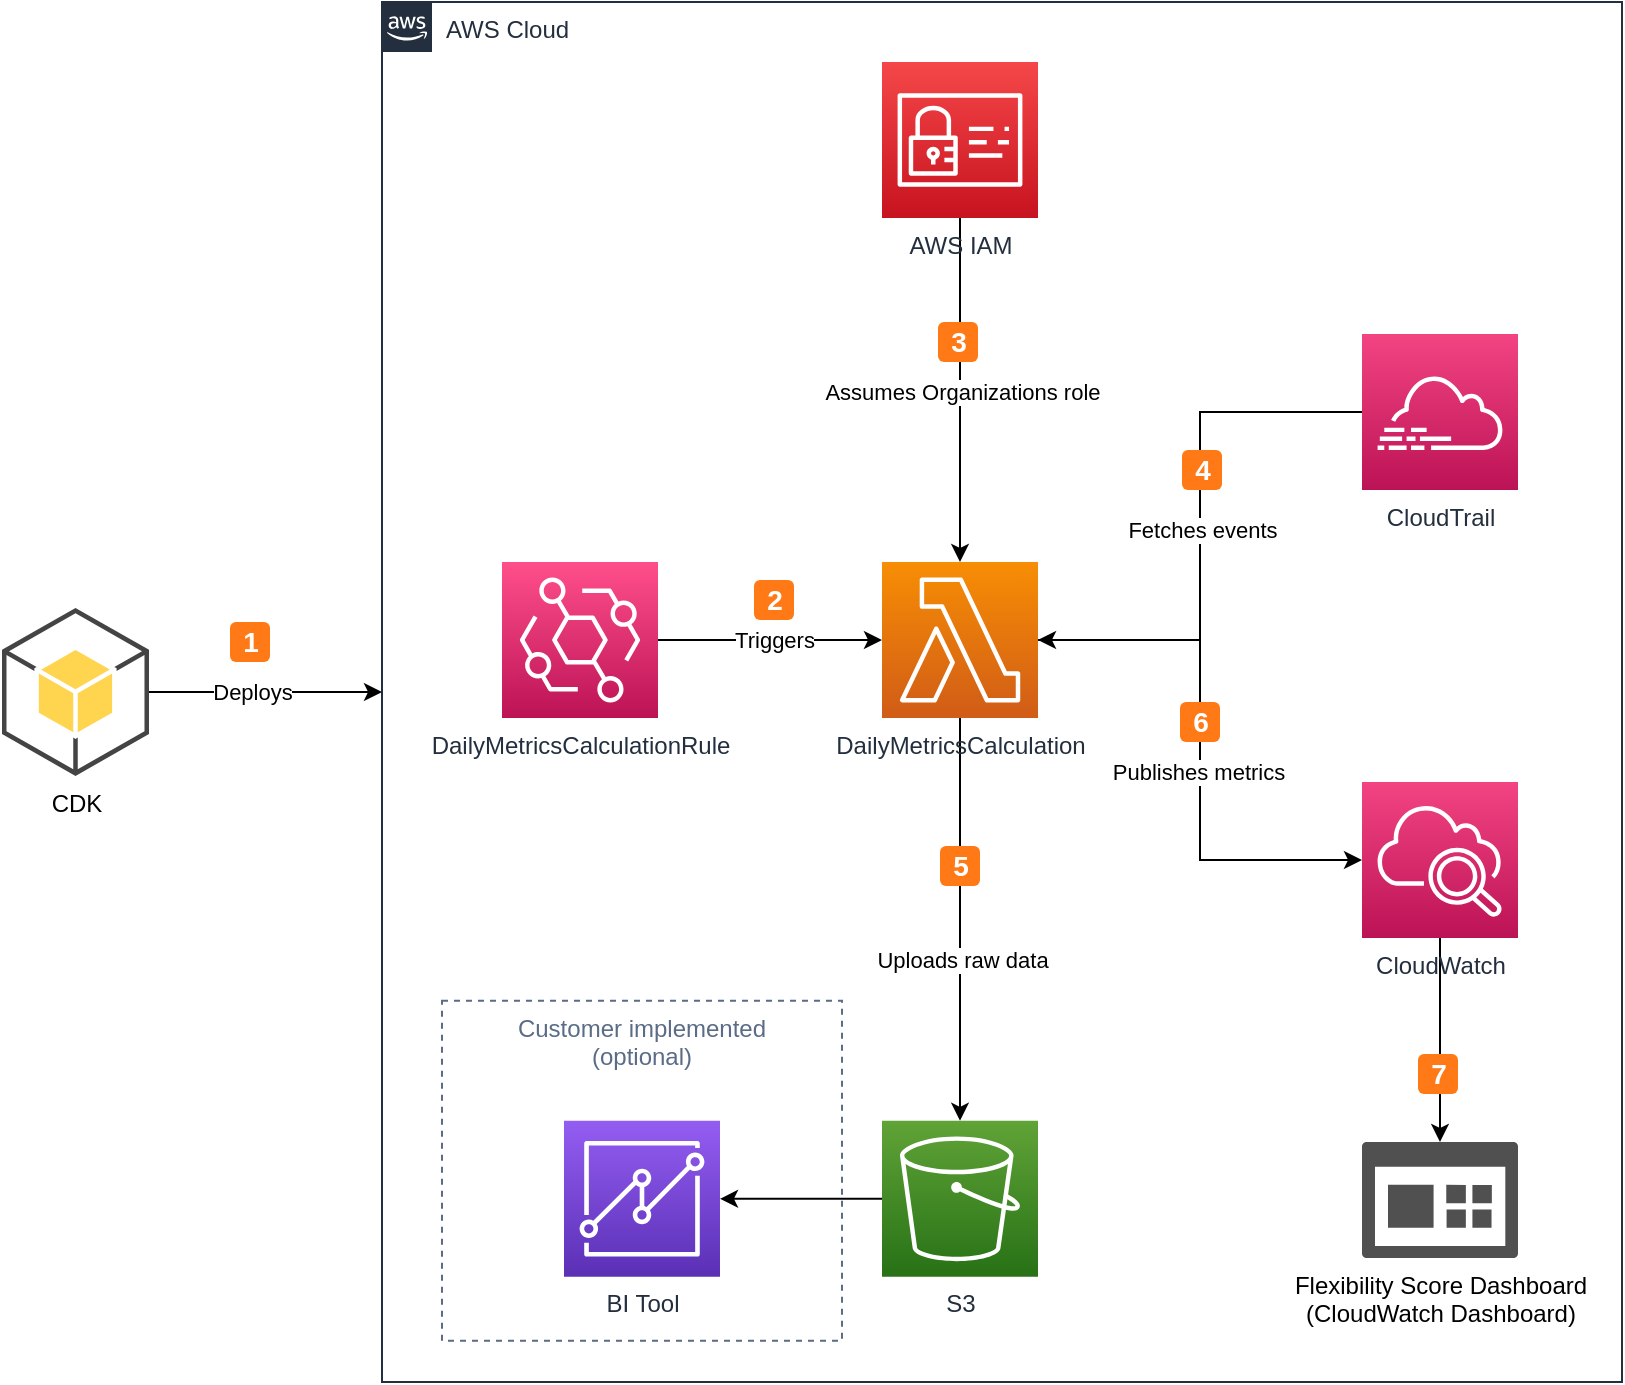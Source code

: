 <mxfile version="16.5.1" type="device"><diagram id="Cvk8kXsOkXZiS3fohsHc" name="Page-1"><mxGraphModel dx="823" dy="510" grid="1" gridSize="10" guides="1" tooltips="1" connect="1" arrows="1" fold="1" page="1" pageScale="1" pageWidth="2336" pageHeight="1654" math="0" shadow="0"><root><mxCell id="0"/><mxCell id="1" parent="0"/><mxCell id="0f4kzqdWl2gNzaedODa9-1" value="AWS Cloud" style="points=[[0,0],[0.25,0],[0.5,0],[0.75,0],[1,0],[1,0.25],[1,0.5],[1,0.75],[1,1],[0.75,1],[0.5,1],[0.25,1],[0,1],[0,0.75],[0,0.5],[0,0.25]];outlineConnect=0;gradientColor=none;html=1;whiteSpace=wrap;fontSize=12;fontStyle=0;container=1;pointerEvents=0;collapsible=0;recursiveResize=0;shape=mxgraph.aws4.group;grIcon=mxgraph.aws4.group_aws_cloud_alt;strokeColor=#232F3E;fillColor=none;verticalAlign=top;align=left;spacingLeft=30;fontColor=#232F3E;dashed=0;" parent="1" vertex="1"><mxGeometry x="230" y="40" width="620" height="690" as="geometry"/></mxCell><mxCell id="v9wtRPOVNucY5SQf28Hu-1" value="Customer implemented&#10;(optional)" style="fillColor=none;strokeColor=#5A6C86;dashed=1;verticalAlign=top;fontStyle=0;fontColor=#5A6C86;" vertex="1" parent="0f4kzqdWl2gNzaedODa9-1"><mxGeometry x="30" y="499.39" width="200" height="170" as="geometry"/></mxCell><mxCell id="0f4kzqdWl2gNzaedODa9-10" style="edgeStyle=orthogonalEdgeStyle;rounded=0;orthogonalLoop=1;jettySize=auto;html=1;exitX=1;exitY=0.5;exitDx=0;exitDy=0;exitPerimeter=0;entryX=0;entryY=0.5;entryDx=0;entryDy=0;entryPerimeter=0;" parent="0f4kzqdWl2gNzaedODa9-1" source="0f4kzqdWl2gNzaedODa9-2" target="0f4kzqdWl2gNzaedODa9-9" edge="1"><mxGeometry relative="1" as="geometry"/></mxCell><mxCell id="0f4kzqdWl2gNzaedODa9-11" value="Publishes metrics" style="edgeLabel;html=1;align=center;verticalAlign=middle;resizable=0;points=[];" parent="0f4kzqdWl2gNzaedODa9-10" vertex="1" connectable="0"><mxGeometry x="0.081" y="-1" relative="1" as="geometry"><mxPoint as="offset"/></mxGeometry></mxCell><mxCell id="0f4kzqdWl2gNzaedODa9-13" style="edgeStyle=orthogonalEdgeStyle;rounded=0;orthogonalLoop=1;jettySize=auto;html=1;exitX=0.5;exitY=1;exitDx=0;exitDy=0;exitPerimeter=0;" parent="0f4kzqdWl2gNzaedODa9-1" source="0f4kzqdWl2gNzaedODa9-2" target="0f4kzqdWl2gNzaedODa9-12" edge="1"><mxGeometry relative="1" as="geometry"/></mxCell><mxCell id="0f4kzqdWl2gNzaedODa9-14" value="Uploads raw data" style="edgeLabel;html=1;align=center;verticalAlign=middle;resizable=0;points=[];" parent="0f4kzqdWl2gNzaedODa9-13" vertex="1" connectable="0"><mxGeometry x="0.197" y="1" relative="1" as="geometry"><mxPoint as="offset"/></mxGeometry></mxCell><mxCell id="0f4kzqdWl2gNzaedODa9-2" value="DailyMetricsCalculation" style="sketch=0;points=[[0,0,0],[0.25,0,0],[0.5,0,0],[0.75,0,0],[1,0,0],[0,1,0],[0.25,1,0],[0.5,1,0],[0.75,1,0],[1,1,0],[0,0.25,0],[0,0.5,0],[0,0.75,0],[1,0.25,0],[1,0.5,0],[1,0.75,0]];outlineConnect=0;fontColor=#232F3E;gradientColor=#F78E04;gradientDirection=north;fillColor=#D05C17;strokeColor=#ffffff;dashed=0;verticalLabelPosition=bottom;verticalAlign=top;align=center;html=1;fontSize=12;fontStyle=0;aspect=fixed;shape=mxgraph.aws4.resourceIcon;resIcon=mxgraph.aws4.lambda;" parent="0f4kzqdWl2gNzaedODa9-1" vertex="1"><mxGeometry x="250" y="280" width="78" height="78" as="geometry"/></mxCell><mxCell id="0f4kzqdWl2gNzaedODa9-4" style="edgeStyle=orthogonalEdgeStyle;rounded=0;orthogonalLoop=1;jettySize=auto;html=1;exitX=1;exitY=0.5;exitDx=0;exitDy=0;exitPerimeter=0;" parent="0f4kzqdWl2gNzaedODa9-1" source="0f4kzqdWl2gNzaedODa9-3" target="0f4kzqdWl2gNzaedODa9-2" edge="1"><mxGeometry relative="1" as="geometry"/></mxCell><mxCell id="0f4kzqdWl2gNzaedODa9-5" value="Triggers" style="edgeLabel;html=1;align=center;verticalAlign=middle;resizable=0;points=[];" parent="0f4kzqdWl2gNzaedODa9-4" vertex="1" connectable="0"><mxGeometry x="0.039" relative="1" as="geometry"><mxPoint as="offset"/></mxGeometry></mxCell><mxCell id="0f4kzqdWl2gNzaedODa9-3" value="DailyMetricsCalculationRule" style="sketch=0;points=[[0,0,0],[0.25,0,0],[0.5,0,0],[0.75,0,0],[1,0,0],[0,1,0],[0.25,1,0],[0.5,1,0],[0.75,1,0],[1,1,0],[0,0.25,0],[0,0.5,0],[0,0.75,0],[1,0.25,0],[1,0.5,0],[1,0.75,0]];outlineConnect=0;fontColor=#232F3E;gradientColor=#FF4F8B;gradientDirection=north;fillColor=#BC1356;strokeColor=#ffffff;dashed=0;verticalLabelPosition=bottom;verticalAlign=top;align=center;html=1;fontSize=12;fontStyle=0;aspect=fixed;shape=mxgraph.aws4.resourceIcon;resIcon=mxgraph.aws4.eventbridge;" parent="0f4kzqdWl2gNzaedODa9-1" vertex="1"><mxGeometry x="60" y="280" width="78" height="78" as="geometry"/></mxCell><mxCell id="0f4kzqdWl2gNzaedODa9-7" style="edgeStyle=orthogonalEdgeStyle;rounded=0;orthogonalLoop=1;jettySize=auto;html=1;exitX=0;exitY=0.5;exitDx=0;exitDy=0;exitPerimeter=0;entryX=1;entryY=0.5;entryDx=0;entryDy=0;entryPerimeter=0;" parent="0f4kzqdWl2gNzaedODa9-1" source="0f4kzqdWl2gNzaedODa9-6" target="0f4kzqdWl2gNzaedODa9-2" edge="1"><mxGeometry relative="1" as="geometry"/></mxCell><mxCell id="0f4kzqdWl2gNzaedODa9-8" value="Fetches events" style="edgeLabel;html=1;align=center;verticalAlign=middle;resizable=0;points=[];" parent="0f4kzqdWl2gNzaedODa9-7" vertex="1" connectable="0"><mxGeometry x="-0.178" y="-2" relative="1" as="geometry"><mxPoint x="3" y="26" as="offset"/></mxGeometry></mxCell><mxCell id="0f4kzqdWl2gNzaedODa9-6" value="CloudTrail" style="sketch=0;points=[[0,0,0],[0.25,0,0],[0.5,0,0],[0.75,0,0],[1,0,0],[0,1,0],[0.25,1,0],[0.5,1,0],[0.75,1,0],[1,1,0],[0,0.25,0],[0,0.5,0],[0,0.75,0],[1,0.25,0],[1,0.5,0],[1,0.75,0]];points=[[0,0,0],[0.25,0,0],[0.5,0,0],[0.75,0,0],[1,0,0],[0,1,0],[0.25,1,0],[0.5,1,0],[0.75,1,0],[1,1,0],[0,0.25,0],[0,0.5,0],[0,0.75,0],[1,0.25,0],[1,0.5,0],[1,0.75,0]];outlineConnect=0;fontColor=#232F3E;gradientColor=#F34482;gradientDirection=north;fillColor=#BC1356;strokeColor=#ffffff;dashed=0;verticalLabelPosition=bottom;verticalAlign=top;align=center;html=1;fontSize=12;fontStyle=0;aspect=fixed;shape=mxgraph.aws4.resourceIcon;resIcon=mxgraph.aws4.cloudtrail;" parent="0f4kzqdWl2gNzaedODa9-1" vertex="1"><mxGeometry x="490" y="166" width="78" height="78" as="geometry"/></mxCell><mxCell id="v9wtRPOVNucY5SQf28Hu-3" style="edgeStyle=orthogonalEdgeStyle;rounded=0;orthogonalLoop=1;jettySize=auto;html=1;exitX=0.5;exitY=1;exitDx=0;exitDy=0;exitPerimeter=0;entryX=0.5;entryY=0;entryDx=0;entryDy=0;entryPerimeter=0;fontColor=#000000;" edge="1" parent="0f4kzqdWl2gNzaedODa9-1" source="0f4kzqdWl2gNzaedODa9-9" target="v9wtRPOVNucY5SQf28Hu-2"><mxGeometry relative="1" as="geometry"/></mxCell><mxCell id="0f4kzqdWl2gNzaedODa9-9" value="CloudWatch" style="sketch=0;points=[[0,0,0],[0.25,0,0],[0.5,0,0],[0.75,0,0],[1,0,0],[0,1,0],[0.25,1,0],[0.5,1,0],[0.75,1,0],[1,1,0],[0,0.25,0],[0,0.5,0],[0,0.75,0],[1,0.25,0],[1,0.5,0],[1,0.75,0]];points=[[0,0,0],[0.25,0,0],[0.5,0,0],[0.75,0,0],[1,0,0],[0,1,0],[0.25,1,0],[0.5,1,0],[0.75,1,0],[1,1,0],[0,0.25,0],[0,0.5,0],[0,0.75,0],[1,0.25,0],[1,0.5,0],[1,0.75,0]];outlineConnect=0;fontColor=#232F3E;gradientColor=#F34482;gradientDirection=north;fillColor=#BC1356;strokeColor=#ffffff;dashed=0;verticalLabelPosition=bottom;verticalAlign=top;align=center;html=1;fontSize=12;fontStyle=0;aspect=fixed;shape=mxgraph.aws4.resourceIcon;resIcon=mxgraph.aws4.cloudwatch_2;" parent="0f4kzqdWl2gNzaedODa9-1" vertex="1"><mxGeometry x="490" y="390" width="78" height="78" as="geometry"/></mxCell><mxCell id="0f4kzqdWl2gNzaedODa9-16" value="" style="edgeStyle=orthogonalEdgeStyle;rounded=0;orthogonalLoop=1;jettySize=auto;html=1;exitX=0;exitY=0.5;exitDx=0;exitDy=0;exitPerimeter=0;" parent="0f4kzqdWl2gNzaedODa9-1" source="0f4kzqdWl2gNzaedODa9-12" target="0f4kzqdWl2gNzaedODa9-15" edge="1"><mxGeometry relative="1" as="geometry"/></mxCell><mxCell id="0f4kzqdWl2gNzaedODa9-12" value="S3" style="sketch=0;points=[[0,0,0],[0.25,0,0],[0.5,0,0],[0.75,0,0],[1,0,0],[0,1,0],[0.25,1,0],[0.5,1,0],[0.75,1,0],[1,1,0],[0,0.25,0],[0,0.5,0],[0,0.75,0],[1,0.25,0],[1,0.5,0],[1,0.75,0]];outlineConnect=0;fontColor=#232F3E;gradientColor=#60A337;gradientDirection=north;fillColor=#277116;strokeColor=#ffffff;dashed=0;verticalLabelPosition=bottom;verticalAlign=top;align=center;html=1;fontSize=12;fontStyle=0;aspect=fixed;shape=mxgraph.aws4.resourceIcon;resIcon=mxgraph.aws4.s3;" parent="0f4kzqdWl2gNzaedODa9-1" vertex="1"><mxGeometry x="250" y="559.39" width="78" height="78" as="geometry"/></mxCell><mxCell id="0f4kzqdWl2gNzaedODa9-15" value="BI Tool" style="sketch=0;points=[[0,0,0],[0.25,0,0],[0.5,0,0],[0.75,0,0],[1,0,0],[0,1,0],[0.25,1,0],[0.5,1,0],[0.75,1,0],[1,1,0],[0,0.25,0],[0,0.5,0],[0,0.75,0],[1,0.25,0],[1,0.5,0],[1,0.75,0]];outlineConnect=0;fontColor=#232F3E;gradientColor=#945DF2;gradientDirection=north;fillColor=#5A30B5;strokeColor=#ffffff;dashed=0;verticalLabelPosition=bottom;verticalAlign=top;align=center;html=1;fontSize=12;fontStyle=0;aspect=fixed;shape=mxgraph.aws4.resourceIcon;resIcon=mxgraph.aws4.quicksight;" parent="0f4kzqdWl2gNzaedODa9-1" vertex="1"><mxGeometry x="91" y="559.39" width="78" height="78" as="geometry"/></mxCell><mxCell id="1e8Ita8Y0ltCjpqN3S2N-2" style="edgeStyle=orthogonalEdgeStyle;rounded=0;orthogonalLoop=1;jettySize=auto;html=1;exitX=0.5;exitY=1;exitDx=0;exitDy=0;exitPerimeter=0;" parent="0f4kzqdWl2gNzaedODa9-1" source="1e8Ita8Y0ltCjpqN3S2N-1" target="0f4kzqdWl2gNzaedODa9-2" edge="1"><mxGeometry relative="1" as="geometry"/></mxCell><mxCell id="1e8Ita8Y0ltCjpqN3S2N-3" value="Assumes Organizations role" style="edgeLabel;html=1;align=center;verticalAlign=middle;resizable=0;points=[];" parent="1e8Ita8Y0ltCjpqN3S2N-2" vertex="1" connectable="0"><mxGeometry x="0.012" y="1" relative="1" as="geometry"><mxPoint as="offset"/></mxGeometry></mxCell><mxCell id="1e8Ita8Y0ltCjpqN3S2N-1" value="AWS IAM" style="sketch=0;points=[[0,0,0],[0.25,0,0],[0.5,0,0],[0.75,0,0],[1,0,0],[0,1,0],[0.25,1,0],[0.5,1,0],[0.75,1,0],[1,1,0],[0,0.25,0],[0,0.5,0],[0,0.75,0],[1,0.25,0],[1,0.5,0],[1,0.75,0]];outlineConnect=0;fontColor=#232F3E;gradientColor=#F54749;gradientDirection=north;fillColor=#C7131F;strokeColor=#ffffff;dashed=0;verticalLabelPosition=bottom;verticalAlign=top;align=center;html=1;fontSize=12;fontStyle=0;aspect=fixed;shape=mxgraph.aws4.resourceIcon;resIcon=mxgraph.aws4.identity_and_access_management;" parent="0f4kzqdWl2gNzaedODa9-1" vertex="1"><mxGeometry x="250" y="30" width="78" height="78" as="geometry"/></mxCell><mxCell id="v9wtRPOVNucY5SQf28Hu-2" value="&lt;font color=&quot;#000000&quot;&gt;Flexibility Score Dashboard&lt;br&gt;(CloudWatch Dashboard)&lt;br&gt;&lt;/font&gt;" style="sketch=0;pointerEvents=1;shadow=0;dashed=0;html=1;strokeColor=none;labelPosition=center;verticalLabelPosition=bottom;verticalAlign=top;align=center;fillColor=#505050;shape=mxgraph.mscae.intune.dashboard;fontColor=#FF7917;" vertex="1" parent="0f4kzqdWl2gNzaedODa9-1"><mxGeometry x="490" y="570" width="78" height="58" as="geometry"/></mxCell><mxCell id="v9wtRPOVNucY5SQf28Hu-5" value="2" style="text;html=1;align=center;verticalAlign=middle;resizable=0;points=[];autosize=1;strokeColor=none;fillColor=#FF7917;fontColor=#FFFFFF;rounded=1;fontStyle=1;fontSize=14;" vertex="1" parent="0f4kzqdWl2gNzaedODa9-1"><mxGeometry x="186" y="289" width="20" height="20" as="geometry"/></mxCell><mxCell id="v9wtRPOVNucY5SQf28Hu-6" value="3" style="text;html=1;align=center;verticalAlign=middle;resizable=0;points=[];autosize=1;strokeColor=none;fillColor=#FF7917;fontColor=#FFFFFF;rounded=1;fontStyle=1;fontSize=14;" vertex="1" parent="0f4kzqdWl2gNzaedODa9-1"><mxGeometry x="278" y="160" width="20" height="20" as="geometry"/></mxCell><mxCell id="v9wtRPOVNucY5SQf28Hu-9" value="4" style="text;html=1;align=center;verticalAlign=middle;resizable=0;points=[];autosize=1;strokeColor=none;fillColor=#FF7917;fontColor=#FFFFFF;rounded=1;fontStyle=1;fontSize=14;" vertex="1" parent="0f4kzqdWl2gNzaedODa9-1"><mxGeometry x="400" y="224" width="20" height="20" as="geometry"/></mxCell><mxCell id="v9wtRPOVNucY5SQf28Hu-10" value="5" style="text;html=1;align=center;verticalAlign=middle;resizable=0;points=[];autosize=1;strokeColor=none;fillColor=#FF7917;fontColor=#FFFFFF;rounded=1;fontStyle=1;fontSize=14;" vertex="1" parent="0f4kzqdWl2gNzaedODa9-1"><mxGeometry x="279" y="422" width="20" height="20" as="geometry"/></mxCell><mxCell id="v9wtRPOVNucY5SQf28Hu-11" value="6" style="text;html=1;align=center;verticalAlign=middle;resizable=0;points=[];autosize=1;strokeColor=none;fillColor=#FF7917;fontColor=#FFFFFF;rounded=1;fontStyle=1;fontSize=14;" vertex="1" parent="0f4kzqdWl2gNzaedODa9-1"><mxGeometry x="399" y="350" width="20" height="20" as="geometry"/></mxCell><mxCell id="v9wtRPOVNucY5SQf28Hu-12" value="7" style="text;html=1;align=center;verticalAlign=middle;resizable=0;points=[];autosize=1;strokeColor=none;fillColor=#FF7917;fontColor=#FFFFFF;rounded=1;fontStyle=1;fontSize=14;" vertex="1" parent="0f4kzqdWl2gNzaedODa9-1"><mxGeometry x="518" y="526" width="20" height="20" as="geometry"/></mxCell><mxCell id="oob4HWkL8Ii7r3i5P-7P-2" style="edgeStyle=orthogonalEdgeStyle;rounded=0;orthogonalLoop=1;jettySize=auto;html=1;exitX=1;exitY=0.5;exitDx=0;exitDy=0;exitPerimeter=0;entryX=0;entryY=0.5;entryDx=0;entryDy=0;" parent="1" source="oob4HWkL8Ii7r3i5P-7P-1" target="0f4kzqdWl2gNzaedODa9-1" edge="1"><mxGeometry relative="1" as="geometry"/></mxCell><mxCell id="oob4HWkL8Ii7r3i5P-7P-3" value="Deploys" style="edgeLabel;html=1;align=center;verticalAlign=middle;resizable=0;points=[];" parent="oob4HWkL8Ii7r3i5P-7P-2" vertex="1" connectable="0"><mxGeometry x="-0.307" relative="1" as="geometry"><mxPoint x="11" as="offset"/></mxGeometry></mxCell><mxCell id="oob4HWkL8Ii7r3i5P-7P-1" value="CDK" style="outlineConnect=0;dashed=0;verticalLabelPosition=bottom;verticalAlign=top;align=center;html=1;shape=mxgraph.aws3.android;fillColor=#FFD44F;gradientColor=none;" parent="1" vertex="1"><mxGeometry x="40" y="343" width="73.5" height="84" as="geometry"/></mxCell><mxCell id="v9wtRPOVNucY5SQf28Hu-4" value="1" style="text;html=1;align=center;verticalAlign=middle;resizable=0;points=[];autosize=1;strokeColor=none;fillColor=#FF7917;fontColor=#FFFFFF;rounded=1;fontStyle=1;fontSize=14;" vertex="1" parent="1"><mxGeometry x="154" y="350" width="20" height="20" as="geometry"/></mxCell></root></mxGraphModel></diagram></mxfile>